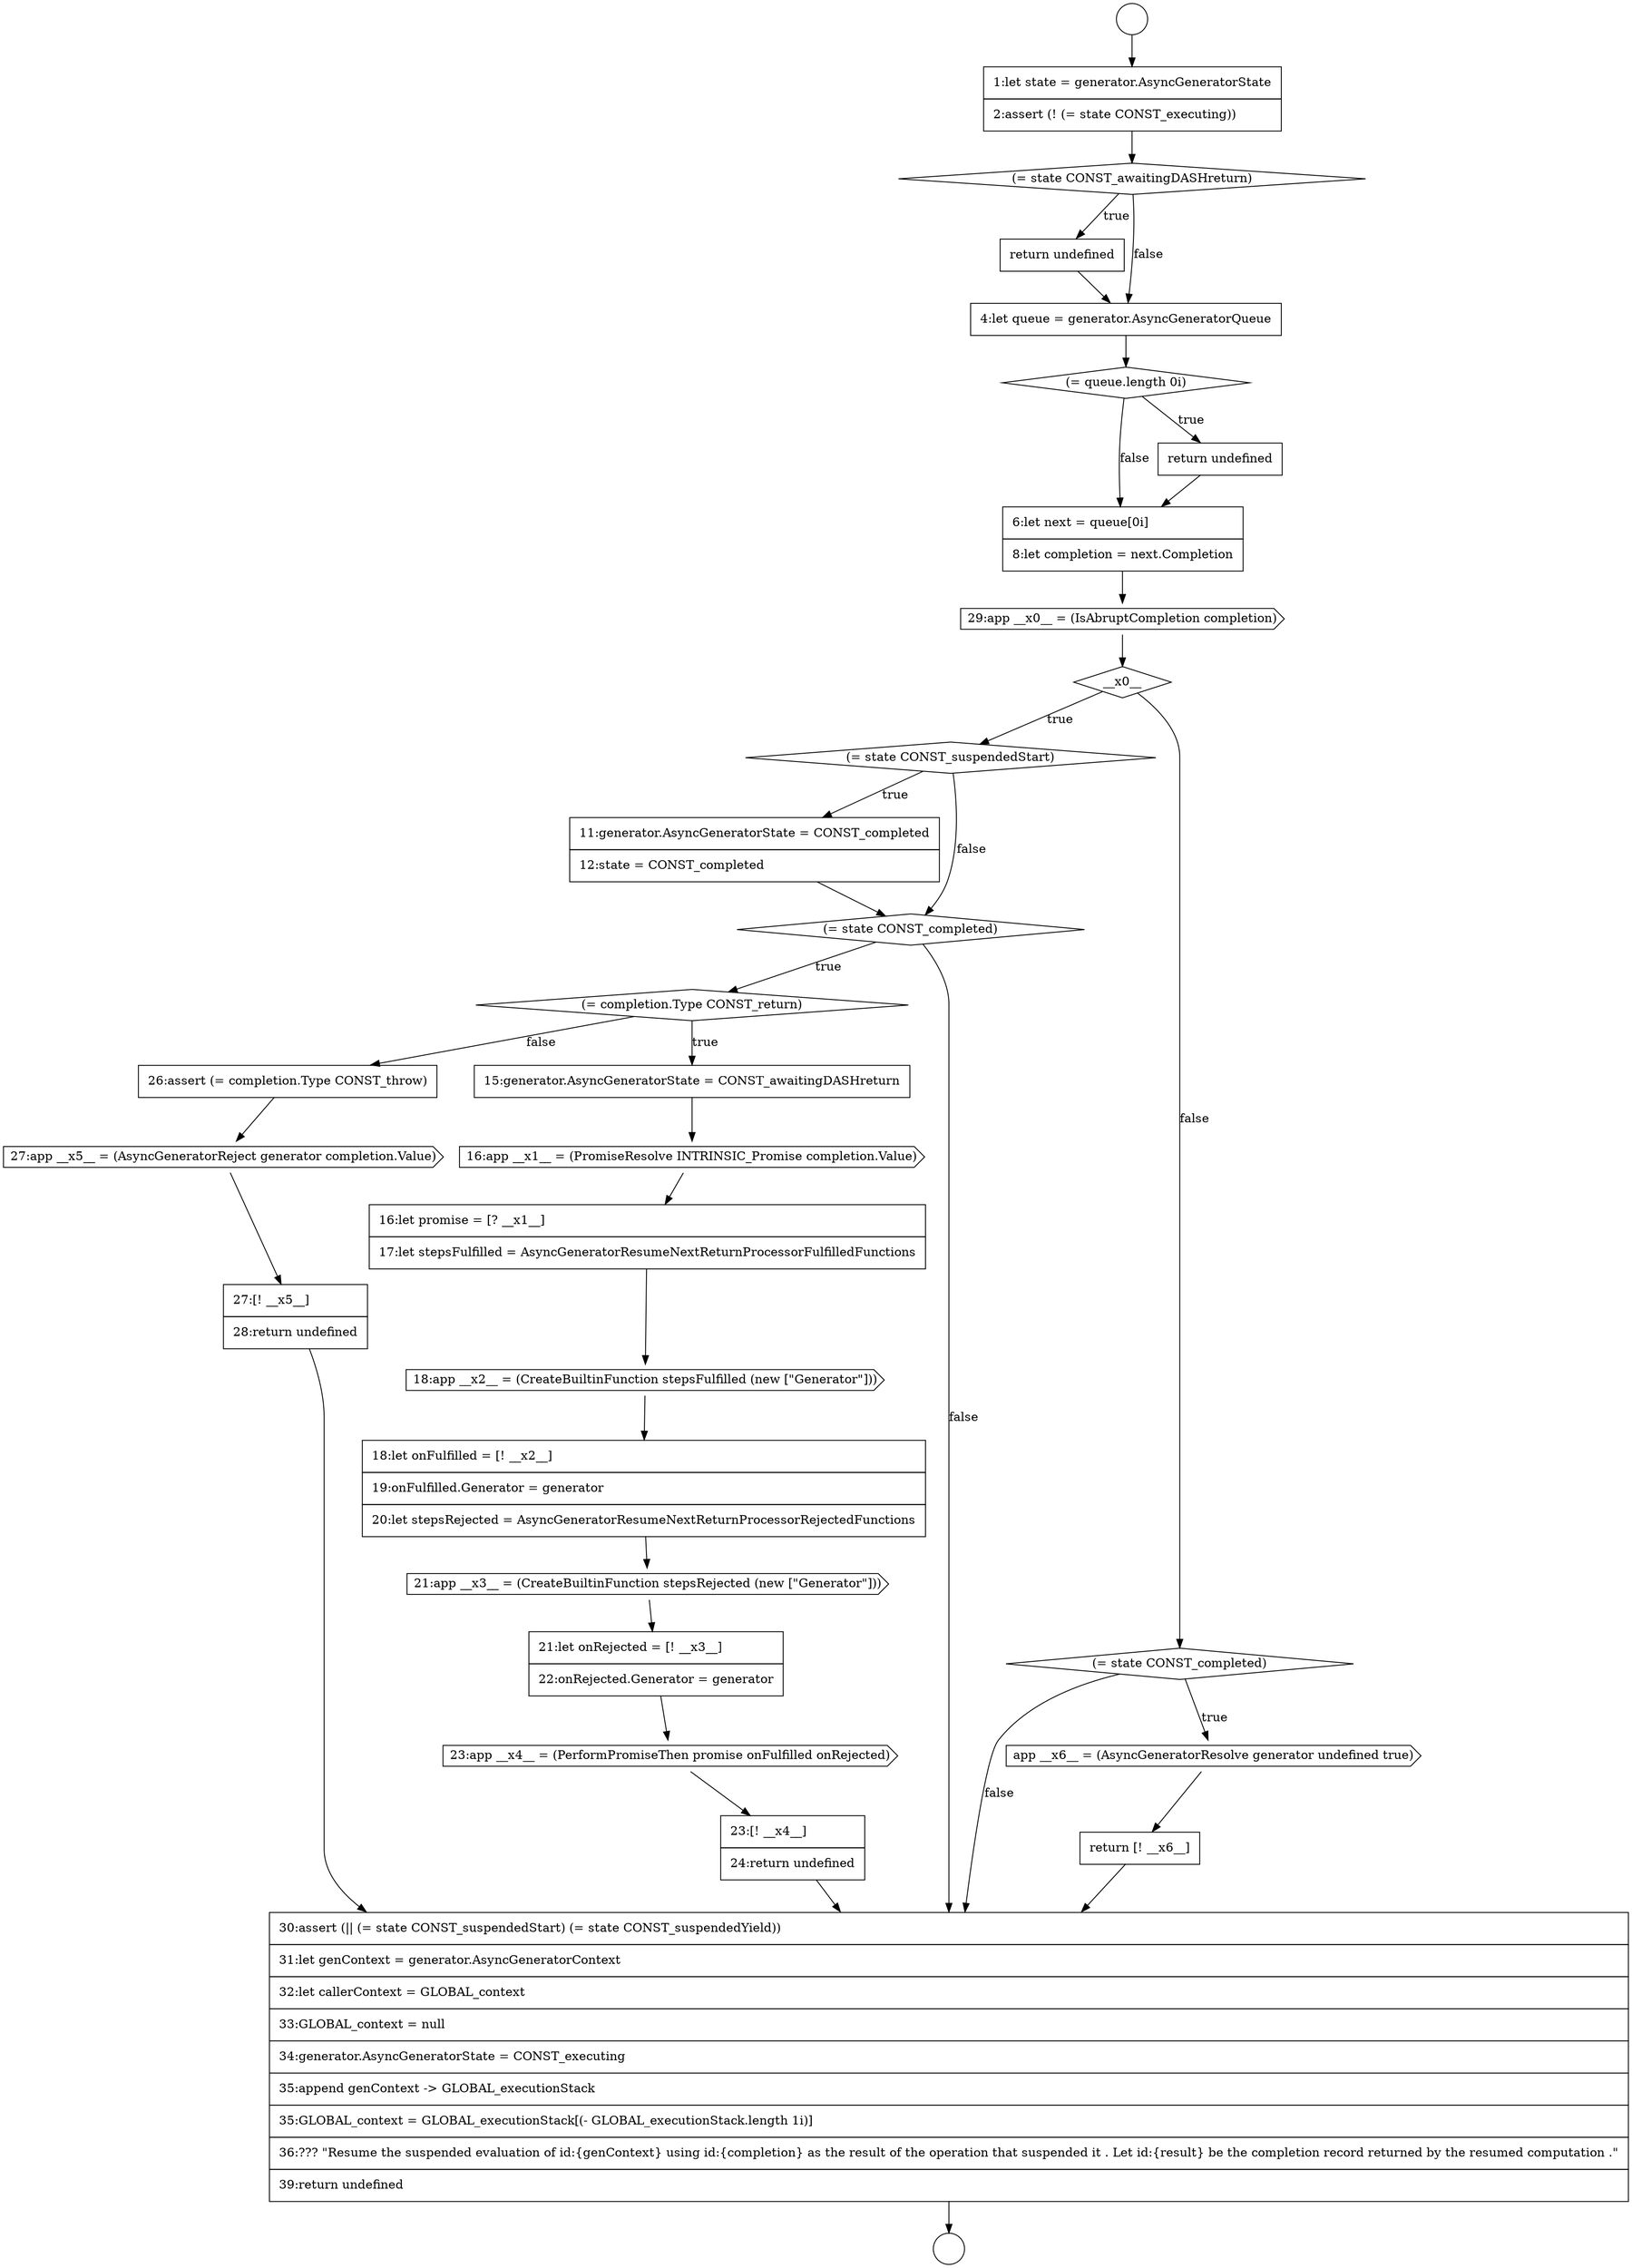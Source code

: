 digraph {
  node19326 [shape=none, margin=0, label=<<font color="black">
    <table border="0" cellborder="1" cellspacing="0" cellpadding="10">
      <tr><td align="left">26:assert (= completion.Type CONST_throw)</td></tr>
    </table>
  </font>> color="black" fillcolor="white" style=filled]
  node19306 [shape=none, margin=0, label=<<font color="black">
    <table border="0" cellborder="1" cellspacing="0" cellpadding="10">
      <tr><td align="left">return undefined</td></tr>
    </table>
  </font>> color="black" fillcolor="white" style=filled]
  node19323 [shape=none, margin=0, label=<<font color="black">
    <table border="0" cellborder="1" cellspacing="0" cellpadding="10">
      <tr><td align="left">21:let onRejected = [! __x3__]</td></tr>
      <tr><td align="left">22:onRejected.Generator = generator</td></tr>
    </table>
  </font>> color="black" fillcolor="white" style=filled]
  node19318 [shape=cds, label=<<font color="black">16:app __x1__ = (PromiseResolve INTRINSIC_Promise completion.Value)</font>> color="black" fillcolor="white" style=filled]
  node19327 [shape=cds, label=<<font color="black">27:app __x5__ = (AsyncGeneratorReject generator completion.Value)</font>> color="black" fillcolor="white" style=filled]
  node19314 [shape=none, margin=0, label=<<font color="black">
    <table border="0" cellborder="1" cellspacing="0" cellpadding="10">
      <tr><td align="left">11:generator.AsyncGeneratorState = CONST_completed</td></tr>
      <tr><td align="left">12:state = CONST_completed</td></tr>
    </table>
  </font>> color="black" fillcolor="white" style=filled]
  node19310 [shape=none, margin=0, label=<<font color="black">
    <table border="0" cellborder="1" cellspacing="0" cellpadding="10">
      <tr><td align="left">6:let next = queue[0i]</td></tr>
      <tr><td align="left">8:let completion = next.Completion</td></tr>
    </table>
  </font>> color="black" fillcolor="white" style=filled]
  node19305 [shape=diamond, label=<<font color="black">(= state CONST_awaitingDASHreturn)</font>> color="black" fillcolor="white" style=filled]
  node19302 [shape=circle label=" " color="black" fillcolor="white" style=filled]
  node19309 [shape=none, margin=0, label=<<font color="black">
    <table border="0" cellborder="1" cellspacing="0" cellpadding="10">
      <tr><td align="left">return undefined</td></tr>
    </table>
  </font>> color="black" fillcolor="white" style=filled]
  node19321 [shape=none, margin=0, label=<<font color="black">
    <table border="0" cellborder="1" cellspacing="0" cellpadding="10">
      <tr><td align="left">18:let onFulfilled = [! __x2__]</td></tr>
      <tr><td align="left">19:onFulfilled.Generator = generator</td></tr>
      <tr><td align="left">20:let stepsRejected = AsyncGeneratorResumeNextReturnProcessorRejectedFunctions</td></tr>
    </table>
  </font>> color="black" fillcolor="white" style=filled]
  node19316 [shape=diamond, label=<<font color="black">(= completion.Type CONST_return)</font>> color="black" fillcolor="white" style=filled]
  node19320 [shape=cds, label=<<font color="black">18:app __x2__ = (CreateBuiltinFunction stepsFulfilled (new [&quot;Generator&quot;]))</font>> color="black" fillcolor="white" style=filled]
  node19325 [shape=none, margin=0, label=<<font color="black">
    <table border="0" cellborder="1" cellspacing="0" cellpadding="10">
      <tr><td align="left">23:[! __x4__]</td></tr>
      <tr><td align="left">24:return undefined</td></tr>
    </table>
  </font>> color="black" fillcolor="white" style=filled]
  node19307 [shape=none, margin=0, label=<<font color="black">
    <table border="0" cellborder="1" cellspacing="0" cellpadding="10">
      <tr><td align="left">4:let queue = generator.AsyncGeneratorQueue</td></tr>
    </table>
  </font>> color="black" fillcolor="white" style=filled]
  node19317 [shape=none, margin=0, label=<<font color="black">
    <table border="0" cellborder="1" cellspacing="0" cellpadding="10">
      <tr><td align="left">15:generator.AsyncGeneratorState = CONST_awaitingDASHreturn</td></tr>
    </table>
  </font>> color="black" fillcolor="white" style=filled]
  node19311 [shape=cds, label=<<font color="black">29:app __x0__ = (IsAbruptCompletion completion)</font>> color="black" fillcolor="white" style=filled]
  node19313 [shape=diamond, label=<<font color="black">(= state CONST_suspendedStart)</font>> color="black" fillcolor="white" style=filled]
  node19304 [shape=none, margin=0, label=<<font color="black">
    <table border="0" cellborder="1" cellspacing="0" cellpadding="10">
      <tr><td align="left">1:let state = generator.AsyncGeneratorState</td></tr>
      <tr><td align="left">2:assert (! (= state CONST_executing))</td></tr>
    </table>
  </font>> color="black" fillcolor="white" style=filled]
  node19329 [shape=diamond, label=<<font color="black">(= state CONST_completed)</font>> color="black" fillcolor="white" style=filled]
  node19319 [shape=none, margin=0, label=<<font color="black">
    <table border="0" cellborder="1" cellspacing="0" cellpadding="10">
      <tr><td align="left">16:let promise = [? __x1__]</td></tr>
      <tr><td align="left">17:let stepsFulfilled = AsyncGeneratorResumeNextReturnProcessorFulfilledFunctions</td></tr>
    </table>
  </font>> color="black" fillcolor="white" style=filled]
  node19322 [shape=cds, label=<<font color="black">21:app __x3__ = (CreateBuiltinFunction stepsRejected (new [&quot;Generator&quot;]))</font>> color="black" fillcolor="white" style=filled]
  node19312 [shape=diamond, label=<<font color="black">__x0__</font>> color="black" fillcolor="white" style=filled]
  node19332 [shape=none, margin=0, label=<<font color="black">
    <table border="0" cellborder="1" cellspacing="0" cellpadding="10">
      <tr><td align="left">30:assert (|| (= state CONST_suspendedStart) (= state CONST_suspendedYield))</td></tr>
      <tr><td align="left">31:let genContext = generator.AsyncGeneratorContext</td></tr>
      <tr><td align="left">32:let callerContext = GLOBAL_context</td></tr>
      <tr><td align="left">33:GLOBAL_context = null</td></tr>
      <tr><td align="left">34:generator.AsyncGeneratorState = CONST_executing</td></tr>
      <tr><td align="left">35:append genContext -&gt; GLOBAL_executionStack</td></tr>
      <tr><td align="left">35:GLOBAL_context = GLOBAL_executionStack[(- GLOBAL_executionStack.length 1i)]</td></tr>
      <tr><td align="left">36:??? &quot;Resume the suspended evaluation of id:{genContext} using id:{completion} as the result of the operation that suspended it . Let id:{result} be the completion record returned by the resumed computation .&quot;</td></tr>
      <tr><td align="left">39:return undefined</td></tr>
    </table>
  </font>> color="black" fillcolor="white" style=filled]
  node19315 [shape=diamond, label=<<font color="black">(= state CONST_completed)</font>> color="black" fillcolor="white" style=filled]
  node19303 [shape=circle label=" " color="black" fillcolor="white" style=filled]
  node19308 [shape=diamond, label=<<font color="black">(= queue.length 0i)</font>> color="black" fillcolor="white" style=filled]
  node19328 [shape=none, margin=0, label=<<font color="black">
    <table border="0" cellborder="1" cellspacing="0" cellpadding="10">
      <tr><td align="left">27:[! __x5__]</td></tr>
      <tr><td align="left">28:return undefined</td></tr>
    </table>
  </font>> color="black" fillcolor="white" style=filled]
  node19330 [shape=cds, label=<<font color="black">app __x6__ = (AsyncGeneratorResolve generator undefined true)</font>> color="black" fillcolor="white" style=filled]
  node19324 [shape=cds, label=<<font color="black">23:app __x4__ = (PerformPromiseThen promise onFulfilled onRejected)</font>> color="black" fillcolor="white" style=filled]
  node19331 [shape=none, margin=0, label=<<font color="black">
    <table border="0" cellborder="1" cellspacing="0" cellpadding="10">
      <tr><td align="left">return [! __x6__]</td></tr>
    </table>
  </font>> color="black" fillcolor="white" style=filled]
  node19326 -> node19327 [ color="black"]
  node19331 -> node19332 [ color="black"]
  node19332 -> node19303 [ color="black"]
  node19325 -> node19332 [ color="black"]
  node19319 -> node19320 [ color="black"]
  node19317 -> node19318 [ color="black"]
  node19302 -> node19304 [ color="black"]
  node19310 -> node19311 [ color="black"]
  node19330 -> node19331 [ color="black"]
  node19304 -> node19305 [ color="black"]
  node19322 -> node19323 [ color="black"]
  node19314 -> node19315 [ color="black"]
  node19328 -> node19332 [ color="black"]
  node19306 -> node19307 [ color="black"]
  node19311 -> node19312 [ color="black"]
  node19309 -> node19310 [ color="black"]
  node19321 -> node19322 [ color="black"]
  node19327 -> node19328 [ color="black"]
  node19307 -> node19308 [ color="black"]
  node19308 -> node19309 [label=<<font color="black">true</font>> color="black"]
  node19308 -> node19310 [label=<<font color="black">false</font>> color="black"]
  node19316 -> node19317 [label=<<font color="black">true</font>> color="black"]
  node19316 -> node19326 [label=<<font color="black">false</font>> color="black"]
  node19320 -> node19321 [ color="black"]
  node19312 -> node19313 [label=<<font color="black">true</font>> color="black"]
  node19312 -> node19329 [label=<<font color="black">false</font>> color="black"]
  node19323 -> node19324 [ color="black"]
  node19324 -> node19325 [ color="black"]
  node19315 -> node19316 [label=<<font color="black">true</font>> color="black"]
  node19315 -> node19332 [label=<<font color="black">false</font>> color="black"]
  node19305 -> node19306 [label=<<font color="black">true</font>> color="black"]
  node19305 -> node19307 [label=<<font color="black">false</font>> color="black"]
  node19329 -> node19330 [label=<<font color="black">true</font>> color="black"]
  node19329 -> node19332 [label=<<font color="black">false</font>> color="black"]
  node19313 -> node19314 [label=<<font color="black">true</font>> color="black"]
  node19313 -> node19315 [label=<<font color="black">false</font>> color="black"]
  node19318 -> node19319 [ color="black"]
}
